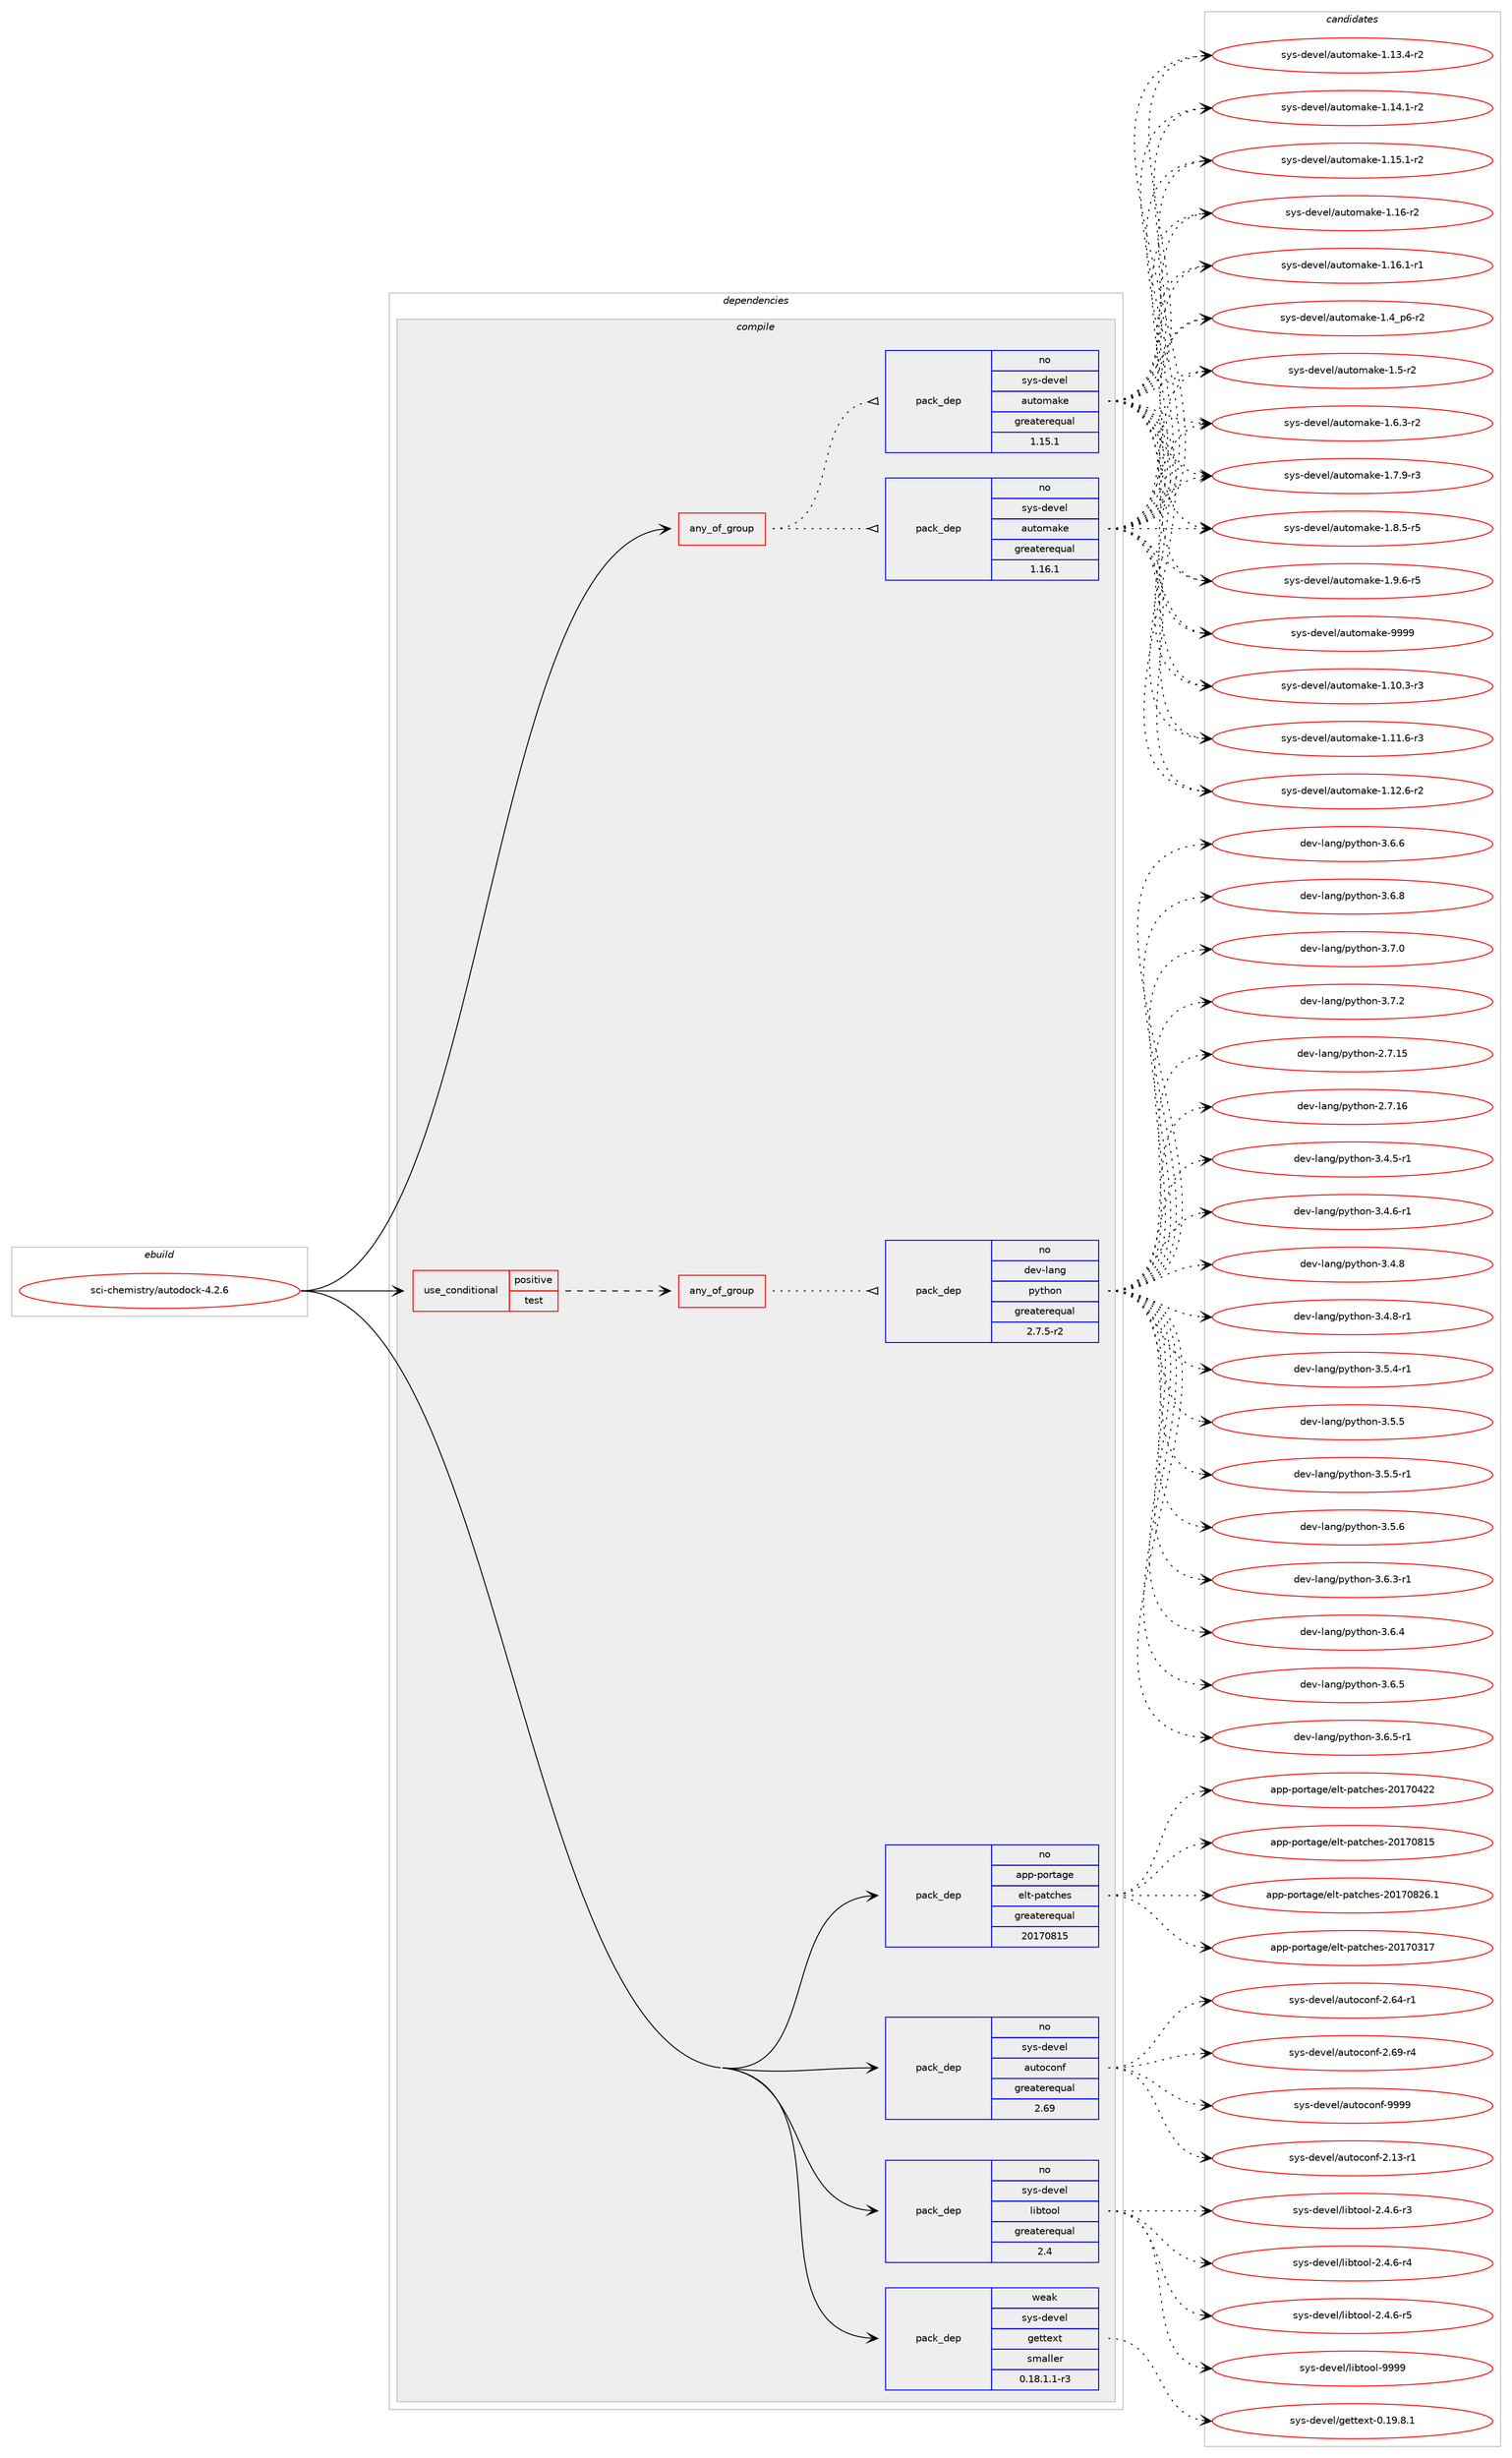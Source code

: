 digraph prolog {

# *************
# Graph options
# *************

newrank=true;
concentrate=true;
compound=true;
graph [rankdir=LR,fontname=Helvetica,fontsize=10,ranksep=1.5];#, ranksep=2.5, nodesep=0.2];
edge  [arrowhead=vee];
node  [fontname=Helvetica,fontsize=10];

# **********
# The ebuild
# **********

subgraph cluster_leftcol {
color=gray;
rank=same;
label=<<i>ebuild</i>>;
id [label="sci-chemistry/autodock-4.2.6", color=red, width=4, href="../sci-chemistry/autodock-4.2.6.svg"];
}

# ****************
# The dependencies
# ****************

subgraph cluster_midcol {
color=gray;
label=<<i>dependencies</i>>;
subgraph cluster_compile {
fillcolor="#eeeeee";
style=filled;
label=<<i>compile</i>>;
subgraph any26782 {
dependency1687413 [label=<<TABLE BORDER="0" CELLBORDER="1" CELLSPACING="0" CELLPADDING="4"><TR><TD CELLPADDING="10">any_of_group</TD></TR></TABLE>>, shape=none, color=red];subgraph pack1207516 {
dependency1687414 [label=<<TABLE BORDER="0" CELLBORDER="1" CELLSPACING="0" CELLPADDING="4" WIDTH="220"><TR><TD ROWSPAN="6" CELLPADDING="30">pack_dep</TD></TR><TR><TD WIDTH="110">no</TD></TR><TR><TD>sys-devel</TD></TR><TR><TD>automake</TD></TR><TR><TD>greaterequal</TD></TR><TR><TD>1.16.1</TD></TR></TABLE>>, shape=none, color=blue];
}
dependency1687413:e -> dependency1687414:w [weight=20,style="dotted",arrowhead="oinv"];
subgraph pack1207517 {
dependency1687415 [label=<<TABLE BORDER="0" CELLBORDER="1" CELLSPACING="0" CELLPADDING="4" WIDTH="220"><TR><TD ROWSPAN="6" CELLPADDING="30">pack_dep</TD></TR><TR><TD WIDTH="110">no</TD></TR><TR><TD>sys-devel</TD></TR><TR><TD>automake</TD></TR><TR><TD>greaterequal</TD></TR><TR><TD>1.15.1</TD></TR></TABLE>>, shape=none, color=blue];
}
dependency1687413:e -> dependency1687415:w [weight=20,style="dotted",arrowhead="oinv"];
}
id:e -> dependency1687413:w [weight=20,style="solid",arrowhead="vee"];
subgraph cond452267 {
dependency1687416 [label=<<TABLE BORDER="0" CELLBORDER="1" CELLSPACING="0" CELLPADDING="4"><TR><TD ROWSPAN="3" CELLPADDING="10">use_conditional</TD></TR><TR><TD>positive</TD></TR><TR><TD>test</TD></TR></TABLE>>, shape=none, color=red];
subgraph any26783 {
dependency1687417 [label=<<TABLE BORDER="0" CELLBORDER="1" CELLSPACING="0" CELLPADDING="4"><TR><TD CELLPADDING="10">any_of_group</TD></TR></TABLE>>, shape=none, color=red];subgraph pack1207518 {
dependency1687418 [label=<<TABLE BORDER="0" CELLBORDER="1" CELLSPACING="0" CELLPADDING="4" WIDTH="220"><TR><TD ROWSPAN="6" CELLPADDING="30">pack_dep</TD></TR><TR><TD WIDTH="110">no</TD></TR><TR><TD>dev-lang</TD></TR><TR><TD>python</TD></TR><TR><TD>greaterequal</TD></TR><TR><TD>2.7.5-r2</TD></TR></TABLE>>, shape=none, color=blue];
}
dependency1687417:e -> dependency1687418:w [weight=20,style="dotted",arrowhead="oinv"];
}
dependency1687416:e -> dependency1687417:w [weight=20,style="dashed",arrowhead="vee"];
}
id:e -> dependency1687416:w [weight=20,style="solid",arrowhead="vee"];
subgraph pack1207519 {
dependency1687419 [label=<<TABLE BORDER="0" CELLBORDER="1" CELLSPACING="0" CELLPADDING="4" WIDTH="220"><TR><TD ROWSPAN="6" CELLPADDING="30">pack_dep</TD></TR><TR><TD WIDTH="110">no</TD></TR><TR><TD>app-portage</TD></TR><TR><TD>elt-patches</TD></TR><TR><TD>greaterequal</TD></TR><TR><TD>20170815</TD></TR></TABLE>>, shape=none, color=blue];
}
id:e -> dependency1687419:w [weight=20,style="solid",arrowhead="vee"];
subgraph pack1207520 {
dependency1687420 [label=<<TABLE BORDER="0" CELLBORDER="1" CELLSPACING="0" CELLPADDING="4" WIDTH="220"><TR><TD ROWSPAN="6" CELLPADDING="30">pack_dep</TD></TR><TR><TD WIDTH="110">no</TD></TR><TR><TD>sys-devel</TD></TR><TR><TD>autoconf</TD></TR><TR><TD>greaterequal</TD></TR><TR><TD>2.69</TD></TR></TABLE>>, shape=none, color=blue];
}
id:e -> dependency1687420:w [weight=20,style="solid",arrowhead="vee"];
subgraph pack1207521 {
dependency1687421 [label=<<TABLE BORDER="0" CELLBORDER="1" CELLSPACING="0" CELLPADDING="4" WIDTH="220"><TR><TD ROWSPAN="6" CELLPADDING="30">pack_dep</TD></TR><TR><TD WIDTH="110">no</TD></TR><TR><TD>sys-devel</TD></TR><TR><TD>libtool</TD></TR><TR><TD>greaterequal</TD></TR><TR><TD>2.4</TD></TR></TABLE>>, shape=none, color=blue];
}
id:e -> dependency1687421:w [weight=20,style="solid",arrowhead="vee"];
subgraph pack1207522 {
dependency1687422 [label=<<TABLE BORDER="0" CELLBORDER="1" CELLSPACING="0" CELLPADDING="4" WIDTH="220"><TR><TD ROWSPAN="6" CELLPADDING="30">pack_dep</TD></TR><TR><TD WIDTH="110">weak</TD></TR><TR><TD>sys-devel</TD></TR><TR><TD>gettext</TD></TR><TR><TD>smaller</TD></TR><TR><TD>0.18.1.1-r3</TD></TR></TABLE>>, shape=none, color=blue];
}
id:e -> dependency1687422:w [weight=20,style="solid",arrowhead="vee"];
}
subgraph cluster_compileandrun {
fillcolor="#eeeeee";
style=filled;
label=<<i>compile and run</i>>;
}
subgraph cluster_run {
fillcolor="#eeeeee";
style=filled;
label=<<i>run</i>>;
}
}

# **************
# The candidates
# **************

subgraph cluster_choices {
rank=same;
color=gray;
label=<<i>candidates</i>>;

subgraph choice1207516 {
color=black;
nodesep=1;
choice11512111545100101118101108479711711611110997107101454946494846514511451 [label="sys-devel/automake-1.10.3-r3", color=red, width=4,href="../sys-devel/automake-1.10.3-r3.svg"];
choice11512111545100101118101108479711711611110997107101454946494946544511451 [label="sys-devel/automake-1.11.6-r3", color=red, width=4,href="../sys-devel/automake-1.11.6-r3.svg"];
choice11512111545100101118101108479711711611110997107101454946495046544511450 [label="sys-devel/automake-1.12.6-r2", color=red, width=4,href="../sys-devel/automake-1.12.6-r2.svg"];
choice11512111545100101118101108479711711611110997107101454946495146524511450 [label="sys-devel/automake-1.13.4-r2", color=red, width=4,href="../sys-devel/automake-1.13.4-r2.svg"];
choice11512111545100101118101108479711711611110997107101454946495246494511450 [label="sys-devel/automake-1.14.1-r2", color=red, width=4,href="../sys-devel/automake-1.14.1-r2.svg"];
choice11512111545100101118101108479711711611110997107101454946495346494511450 [label="sys-devel/automake-1.15.1-r2", color=red, width=4,href="../sys-devel/automake-1.15.1-r2.svg"];
choice1151211154510010111810110847971171161111099710710145494649544511450 [label="sys-devel/automake-1.16-r2", color=red, width=4,href="../sys-devel/automake-1.16-r2.svg"];
choice11512111545100101118101108479711711611110997107101454946495446494511449 [label="sys-devel/automake-1.16.1-r1", color=red, width=4,href="../sys-devel/automake-1.16.1-r1.svg"];
choice115121115451001011181011084797117116111109971071014549465295112544511450 [label="sys-devel/automake-1.4_p6-r2", color=red, width=4,href="../sys-devel/automake-1.4_p6-r2.svg"];
choice11512111545100101118101108479711711611110997107101454946534511450 [label="sys-devel/automake-1.5-r2", color=red, width=4,href="../sys-devel/automake-1.5-r2.svg"];
choice115121115451001011181011084797117116111109971071014549465446514511450 [label="sys-devel/automake-1.6.3-r2", color=red, width=4,href="../sys-devel/automake-1.6.3-r2.svg"];
choice115121115451001011181011084797117116111109971071014549465546574511451 [label="sys-devel/automake-1.7.9-r3", color=red, width=4,href="../sys-devel/automake-1.7.9-r3.svg"];
choice115121115451001011181011084797117116111109971071014549465646534511453 [label="sys-devel/automake-1.8.5-r5", color=red, width=4,href="../sys-devel/automake-1.8.5-r5.svg"];
choice115121115451001011181011084797117116111109971071014549465746544511453 [label="sys-devel/automake-1.9.6-r5", color=red, width=4,href="../sys-devel/automake-1.9.6-r5.svg"];
choice115121115451001011181011084797117116111109971071014557575757 [label="sys-devel/automake-9999", color=red, width=4,href="../sys-devel/automake-9999.svg"];
dependency1687414:e -> choice11512111545100101118101108479711711611110997107101454946494846514511451:w [style=dotted,weight="100"];
dependency1687414:e -> choice11512111545100101118101108479711711611110997107101454946494946544511451:w [style=dotted,weight="100"];
dependency1687414:e -> choice11512111545100101118101108479711711611110997107101454946495046544511450:w [style=dotted,weight="100"];
dependency1687414:e -> choice11512111545100101118101108479711711611110997107101454946495146524511450:w [style=dotted,weight="100"];
dependency1687414:e -> choice11512111545100101118101108479711711611110997107101454946495246494511450:w [style=dotted,weight="100"];
dependency1687414:e -> choice11512111545100101118101108479711711611110997107101454946495346494511450:w [style=dotted,weight="100"];
dependency1687414:e -> choice1151211154510010111810110847971171161111099710710145494649544511450:w [style=dotted,weight="100"];
dependency1687414:e -> choice11512111545100101118101108479711711611110997107101454946495446494511449:w [style=dotted,weight="100"];
dependency1687414:e -> choice115121115451001011181011084797117116111109971071014549465295112544511450:w [style=dotted,weight="100"];
dependency1687414:e -> choice11512111545100101118101108479711711611110997107101454946534511450:w [style=dotted,weight="100"];
dependency1687414:e -> choice115121115451001011181011084797117116111109971071014549465446514511450:w [style=dotted,weight="100"];
dependency1687414:e -> choice115121115451001011181011084797117116111109971071014549465546574511451:w [style=dotted,weight="100"];
dependency1687414:e -> choice115121115451001011181011084797117116111109971071014549465646534511453:w [style=dotted,weight="100"];
dependency1687414:e -> choice115121115451001011181011084797117116111109971071014549465746544511453:w [style=dotted,weight="100"];
dependency1687414:e -> choice115121115451001011181011084797117116111109971071014557575757:w [style=dotted,weight="100"];
}
subgraph choice1207517 {
color=black;
nodesep=1;
choice11512111545100101118101108479711711611110997107101454946494846514511451 [label="sys-devel/automake-1.10.3-r3", color=red, width=4,href="../sys-devel/automake-1.10.3-r3.svg"];
choice11512111545100101118101108479711711611110997107101454946494946544511451 [label="sys-devel/automake-1.11.6-r3", color=red, width=4,href="../sys-devel/automake-1.11.6-r3.svg"];
choice11512111545100101118101108479711711611110997107101454946495046544511450 [label="sys-devel/automake-1.12.6-r2", color=red, width=4,href="../sys-devel/automake-1.12.6-r2.svg"];
choice11512111545100101118101108479711711611110997107101454946495146524511450 [label="sys-devel/automake-1.13.4-r2", color=red, width=4,href="../sys-devel/automake-1.13.4-r2.svg"];
choice11512111545100101118101108479711711611110997107101454946495246494511450 [label="sys-devel/automake-1.14.1-r2", color=red, width=4,href="../sys-devel/automake-1.14.1-r2.svg"];
choice11512111545100101118101108479711711611110997107101454946495346494511450 [label="sys-devel/automake-1.15.1-r2", color=red, width=4,href="../sys-devel/automake-1.15.1-r2.svg"];
choice1151211154510010111810110847971171161111099710710145494649544511450 [label="sys-devel/automake-1.16-r2", color=red, width=4,href="../sys-devel/automake-1.16-r2.svg"];
choice11512111545100101118101108479711711611110997107101454946495446494511449 [label="sys-devel/automake-1.16.1-r1", color=red, width=4,href="../sys-devel/automake-1.16.1-r1.svg"];
choice115121115451001011181011084797117116111109971071014549465295112544511450 [label="sys-devel/automake-1.4_p6-r2", color=red, width=4,href="../sys-devel/automake-1.4_p6-r2.svg"];
choice11512111545100101118101108479711711611110997107101454946534511450 [label="sys-devel/automake-1.5-r2", color=red, width=4,href="../sys-devel/automake-1.5-r2.svg"];
choice115121115451001011181011084797117116111109971071014549465446514511450 [label="sys-devel/automake-1.6.3-r2", color=red, width=4,href="../sys-devel/automake-1.6.3-r2.svg"];
choice115121115451001011181011084797117116111109971071014549465546574511451 [label="sys-devel/automake-1.7.9-r3", color=red, width=4,href="../sys-devel/automake-1.7.9-r3.svg"];
choice115121115451001011181011084797117116111109971071014549465646534511453 [label="sys-devel/automake-1.8.5-r5", color=red, width=4,href="../sys-devel/automake-1.8.5-r5.svg"];
choice115121115451001011181011084797117116111109971071014549465746544511453 [label="sys-devel/automake-1.9.6-r5", color=red, width=4,href="../sys-devel/automake-1.9.6-r5.svg"];
choice115121115451001011181011084797117116111109971071014557575757 [label="sys-devel/automake-9999", color=red, width=4,href="../sys-devel/automake-9999.svg"];
dependency1687415:e -> choice11512111545100101118101108479711711611110997107101454946494846514511451:w [style=dotted,weight="100"];
dependency1687415:e -> choice11512111545100101118101108479711711611110997107101454946494946544511451:w [style=dotted,weight="100"];
dependency1687415:e -> choice11512111545100101118101108479711711611110997107101454946495046544511450:w [style=dotted,weight="100"];
dependency1687415:e -> choice11512111545100101118101108479711711611110997107101454946495146524511450:w [style=dotted,weight="100"];
dependency1687415:e -> choice11512111545100101118101108479711711611110997107101454946495246494511450:w [style=dotted,weight="100"];
dependency1687415:e -> choice11512111545100101118101108479711711611110997107101454946495346494511450:w [style=dotted,weight="100"];
dependency1687415:e -> choice1151211154510010111810110847971171161111099710710145494649544511450:w [style=dotted,weight="100"];
dependency1687415:e -> choice11512111545100101118101108479711711611110997107101454946495446494511449:w [style=dotted,weight="100"];
dependency1687415:e -> choice115121115451001011181011084797117116111109971071014549465295112544511450:w [style=dotted,weight="100"];
dependency1687415:e -> choice11512111545100101118101108479711711611110997107101454946534511450:w [style=dotted,weight="100"];
dependency1687415:e -> choice115121115451001011181011084797117116111109971071014549465446514511450:w [style=dotted,weight="100"];
dependency1687415:e -> choice115121115451001011181011084797117116111109971071014549465546574511451:w [style=dotted,weight="100"];
dependency1687415:e -> choice115121115451001011181011084797117116111109971071014549465646534511453:w [style=dotted,weight="100"];
dependency1687415:e -> choice115121115451001011181011084797117116111109971071014549465746544511453:w [style=dotted,weight="100"];
dependency1687415:e -> choice115121115451001011181011084797117116111109971071014557575757:w [style=dotted,weight="100"];
}
subgraph choice1207518 {
color=black;
nodesep=1;
choice10010111845108971101034711212111610411111045504655464953 [label="dev-lang/python-2.7.15", color=red, width=4,href="../dev-lang/python-2.7.15.svg"];
choice10010111845108971101034711212111610411111045504655464954 [label="dev-lang/python-2.7.16", color=red, width=4,href="../dev-lang/python-2.7.16.svg"];
choice1001011184510897110103471121211161041111104551465246534511449 [label="dev-lang/python-3.4.5-r1", color=red, width=4,href="../dev-lang/python-3.4.5-r1.svg"];
choice1001011184510897110103471121211161041111104551465246544511449 [label="dev-lang/python-3.4.6-r1", color=red, width=4,href="../dev-lang/python-3.4.6-r1.svg"];
choice100101118451089711010347112121116104111110455146524656 [label="dev-lang/python-3.4.8", color=red, width=4,href="../dev-lang/python-3.4.8.svg"];
choice1001011184510897110103471121211161041111104551465246564511449 [label="dev-lang/python-3.4.8-r1", color=red, width=4,href="../dev-lang/python-3.4.8-r1.svg"];
choice1001011184510897110103471121211161041111104551465346524511449 [label="dev-lang/python-3.5.4-r1", color=red, width=4,href="../dev-lang/python-3.5.4-r1.svg"];
choice100101118451089711010347112121116104111110455146534653 [label="dev-lang/python-3.5.5", color=red, width=4,href="../dev-lang/python-3.5.5.svg"];
choice1001011184510897110103471121211161041111104551465346534511449 [label="dev-lang/python-3.5.5-r1", color=red, width=4,href="../dev-lang/python-3.5.5-r1.svg"];
choice100101118451089711010347112121116104111110455146534654 [label="dev-lang/python-3.5.6", color=red, width=4,href="../dev-lang/python-3.5.6.svg"];
choice1001011184510897110103471121211161041111104551465446514511449 [label="dev-lang/python-3.6.3-r1", color=red, width=4,href="../dev-lang/python-3.6.3-r1.svg"];
choice100101118451089711010347112121116104111110455146544652 [label="dev-lang/python-3.6.4", color=red, width=4,href="../dev-lang/python-3.6.4.svg"];
choice100101118451089711010347112121116104111110455146544653 [label="dev-lang/python-3.6.5", color=red, width=4,href="../dev-lang/python-3.6.5.svg"];
choice1001011184510897110103471121211161041111104551465446534511449 [label="dev-lang/python-3.6.5-r1", color=red, width=4,href="../dev-lang/python-3.6.5-r1.svg"];
choice100101118451089711010347112121116104111110455146544654 [label="dev-lang/python-3.6.6", color=red, width=4,href="../dev-lang/python-3.6.6.svg"];
choice100101118451089711010347112121116104111110455146544656 [label="dev-lang/python-3.6.8", color=red, width=4,href="../dev-lang/python-3.6.8.svg"];
choice100101118451089711010347112121116104111110455146554648 [label="dev-lang/python-3.7.0", color=red, width=4,href="../dev-lang/python-3.7.0.svg"];
choice100101118451089711010347112121116104111110455146554650 [label="dev-lang/python-3.7.2", color=red, width=4,href="../dev-lang/python-3.7.2.svg"];
dependency1687418:e -> choice10010111845108971101034711212111610411111045504655464953:w [style=dotted,weight="100"];
dependency1687418:e -> choice10010111845108971101034711212111610411111045504655464954:w [style=dotted,weight="100"];
dependency1687418:e -> choice1001011184510897110103471121211161041111104551465246534511449:w [style=dotted,weight="100"];
dependency1687418:e -> choice1001011184510897110103471121211161041111104551465246544511449:w [style=dotted,weight="100"];
dependency1687418:e -> choice100101118451089711010347112121116104111110455146524656:w [style=dotted,weight="100"];
dependency1687418:e -> choice1001011184510897110103471121211161041111104551465246564511449:w [style=dotted,weight="100"];
dependency1687418:e -> choice1001011184510897110103471121211161041111104551465346524511449:w [style=dotted,weight="100"];
dependency1687418:e -> choice100101118451089711010347112121116104111110455146534653:w [style=dotted,weight="100"];
dependency1687418:e -> choice1001011184510897110103471121211161041111104551465346534511449:w [style=dotted,weight="100"];
dependency1687418:e -> choice100101118451089711010347112121116104111110455146534654:w [style=dotted,weight="100"];
dependency1687418:e -> choice1001011184510897110103471121211161041111104551465446514511449:w [style=dotted,weight="100"];
dependency1687418:e -> choice100101118451089711010347112121116104111110455146544652:w [style=dotted,weight="100"];
dependency1687418:e -> choice100101118451089711010347112121116104111110455146544653:w [style=dotted,weight="100"];
dependency1687418:e -> choice1001011184510897110103471121211161041111104551465446534511449:w [style=dotted,weight="100"];
dependency1687418:e -> choice100101118451089711010347112121116104111110455146544654:w [style=dotted,weight="100"];
dependency1687418:e -> choice100101118451089711010347112121116104111110455146544656:w [style=dotted,weight="100"];
dependency1687418:e -> choice100101118451089711010347112121116104111110455146554648:w [style=dotted,weight="100"];
dependency1687418:e -> choice100101118451089711010347112121116104111110455146554650:w [style=dotted,weight="100"];
}
subgraph choice1207519 {
color=black;
nodesep=1;
choice97112112451121111141169710310147101108116451129711699104101115455048495548514955 [label="app-portage/elt-patches-20170317", color=red, width=4,href="../app-portage/elt-patches-20170317.svg"];
choice97112112451121111141169710310147101108116451129711699104101115455048495548525050 [label="app-portage/elt-patches-20170422", color=red, width=4,href="../app-portage/elt-patches-20170422.svg"];
choice97112112451121111141169710310147101108116451129711699104101115455048495548564953 [label="app-portage/elt-patches-20170815", color=red, width=4,href="../app-portage/elt-patches-20170815.svg"];
choice971121124511211111411697103101471011081164511297116991041011154550484955485650544649 [label="app-portage/elt-patches-20170826.1", color=red, width=4,href="../app-portage/elt-patches-20170826.1.svg"];
dependency1687419:e -> choice97112112451121111141169710310147101108116451129711699104101115455048495548514955:w [style=dotted,weight="100"];
dependency1687419:e -> choice97112112451121111141169710310147101108116451129711699104101115455048495548525050:w [style=dotted,weight="100"];
dependency1687419:e -> choice97112112451121111141169710310147101108116451129711699104101115455048495548564953:w [style=dotted,weight="100"];
dependency1687419:e -> choice971121124511211111411697103101471011081164511297116991041011154550484955485650544649:w [style=dotted,weight="100"];
}
subgraph choice1207520 {
color=black;
nodesep=1;
choice1151211154510010111810110847971171161119911111010245504649514511449 [label="sys-devel/autoconf-2.13-r1", color=red, width=4,href="../sys-devel/autoconf-2.13-r1.svg"];
choice1151211154510010111810110847971171161119911111010245504654524511449 [label="sys-devel/autoconf-2.64-r1", color=red, width=4,href="../sys-devel/autoconf-2.64-r1.svg"];
choice1151211154510010111810110847971171161119911111010245504654574511452 [label="sys-devel/autoconf-2.69-r4", color=red, width=4,href="../sys-devel/autoconf-2.69-r4.svg"];
choice115121115451001011181011084797117116111991111101024557575757 [label="sys-devel/autoconf-9999", color=red, width=4,href="../sys-devel/autoconf-9999.svg"];
dependency1687420:e -> choice1151211154510010111810110847971171161119911111010245504649514511449:w [style=dotted,weight="100"];
dependency1687420:e -> choice1151211154510010111810110847971171161119911111010245504654524511449:w [style=dotted,weight="100"];
dependency1687420:e -> choice1151211154510010111810110847971171161119911111010245504654574511452:w [style=dotted,weight="100"];
dependency1687420:e -> choice115121115451001011181011084797117116111991111101024557575757:w [style=dotted,weight="100"];
}
subgraph choice1207521 {
color=black;
nodesep=1;
choice1151211154510010111810110847108105981161111111084550465246544511451 [label="sys-devel/libtool-2.4.6-r3", color=red, width=4,href="../sys-devel/libtool-2.4.6-r3.svg"];
choice1151211154510010111810110847108105981161111111084550465246544511452 [label="sys-devel/libtool-2.4.6-r4", color=red, width=4,href="../sys-devel/libtool-2.4.6-r4.svg"];
choice1151211154510010111810110847108105981161111111084550465246544511453 [label="sys-devel/libtool-2.4.6-r5", color=red, width=4,href="../sys-devel/libtool-2.4.6-r5.svg"];
choice1151211154510010111810110847108105981161111111084557575757 [label="sys-devel/libtool-9999", color=red, width=4,href="../sys-devel/libtool-9999.svg"];
dependency1687421:e -> choice1151211154510010111810110847108105981161111111084550465246544511451:w [style=dotted,weight="100"];
dependency1687421:e -> choice1151211154510010111810110847108105981161111111084550465246544511452:w [style=dotted,weight="100"];
dependency1687421:e -> choice1151211154510010111810110847108105981161111111084550465246544511453:w [style=dotted,weight="100"];
dependency1687421:e -> choice1151211154510010111810110847108105981161111111084557575757:w [style=dotted,weight="100"];
}
subgraph choice1207522 {
color=black;
nodesep=1;
choice1151211154510010111810110847103101116116101120116454846495746564649 [label="sys-devel/gettext-0.19.8.1", color=red, width=4,href="../sys-devel/gettext-0.19.8.1.svg"];
dependency1687422:e -> choice1151211154510010111810110847103101116116101120116454846495746564649:w [style=dotted,weight="100"];
}
}

}
